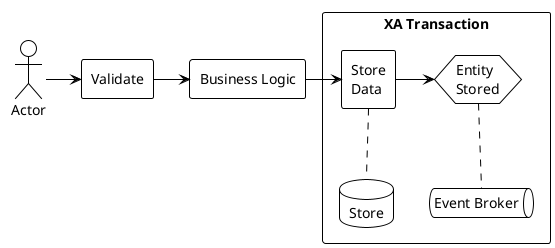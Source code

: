 @startuml
!theme plain

actor actor as "Actor"
rectangle validate as "Validate"
rectangle business_logic as "Business Logic"
rectangle xa_transaction as "XA Transaction" {
    rectangle store_data as "Store\nData"
    database store as "Store"
    hexagon entity_stored as "Entity\nStored"
    queue event_broker as "Event Broker"
}

actor -> validate
validate -> business_logic
business_logic -> store_data
store_data .. store
store_data -> entity_stored
entity_stored .. event_broker

@enduml